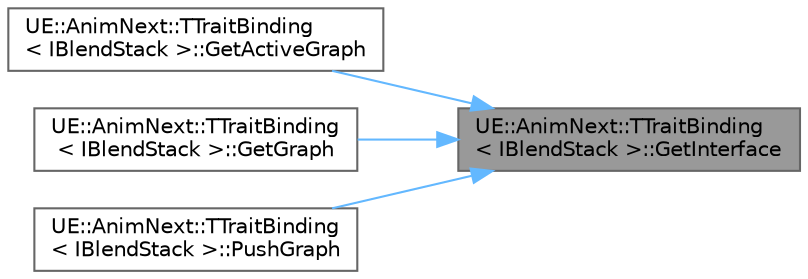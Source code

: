 digraph "UE::AnimNext::TTraitBinding&lt; IBlendStack &gt;::GetInterface"
{
 // INTERACTIVE_SVG=YES
 // LATEX_PDF_SIZE
  bgcolor="transparent";
  edge [fontname=Helvetica,fontsize=10,labelfontname=Helvetica,labelfontsize=10];
  node [fontname=Helvetica,fontsize=10,shape=box,height=0.2,width=0.4];
  rankdir="RL";
  Node1 [id="Node000001",label="UE::AnimNext::TTraitBinding\l\< IBlendStack \>::GetInterface",height=0.2,width=0.4,color="gray40", fillcolor="grey60", style="filled", fontcolor="black",tooltip=" "];
  Node1 -> Node2 [id="edge1_Node000001_Node000002",dir="back",color="steelblue1",style="solid",tooltip=" "];
  Node2 [id="Node000002",label="UE::AnimNext::TTraitBinding\l\< IBlendStack \>::GetActiveGraph",height=0.2,width=0.4,color="grey40", fillcolor="white", style="filled",URL="$de/db5/structUE_1_1AnimNext_1_1TTraitBinding_3_01IBlendStack_01_4.html#a51d0df58632a5d7cd8b188e0edacb5a4",tooltip=" "];
  Node1 -> Node3 [id="edge2_Node000001_Node000003",dir="back",color="steelblue1",style="solid",tooltip=" "];
  Node3 [id="Node000003",label="UE::AnimNext::TTraitBinding\l\< IBlendStack \>::GetGraph",height=0.2,width=0.4,color="grey40", fillcolor="white", style="filled",URL="$de/db5/structUE_1_1AnimNext_1_1TTraitBinding_3_01IBlendStack_01_4.html#a811dc2734cb76b03ec1a940a98397e2b",tooltip=" "];
  Node1 -> Node4 [id="edge3_Node000001_Node000004",dir="back",color="steelblue1",style="solid",tooltip=" "];
  Node4 [id="Node000004",label="UE::AnimNext::TTraitBinding\l\< IBlendStack \>::PushGraph",height=0.2,width=0.4,color="grey40", fillcolor="white", style="filled",URL="$de/db5/structUE_1_1AnimNext_1_1TTraitBinding_3_01IBlendStack_01_4.html#a1e3ba36437da7c25fd6f4efddd5e240c",tooltip=" "];
}
